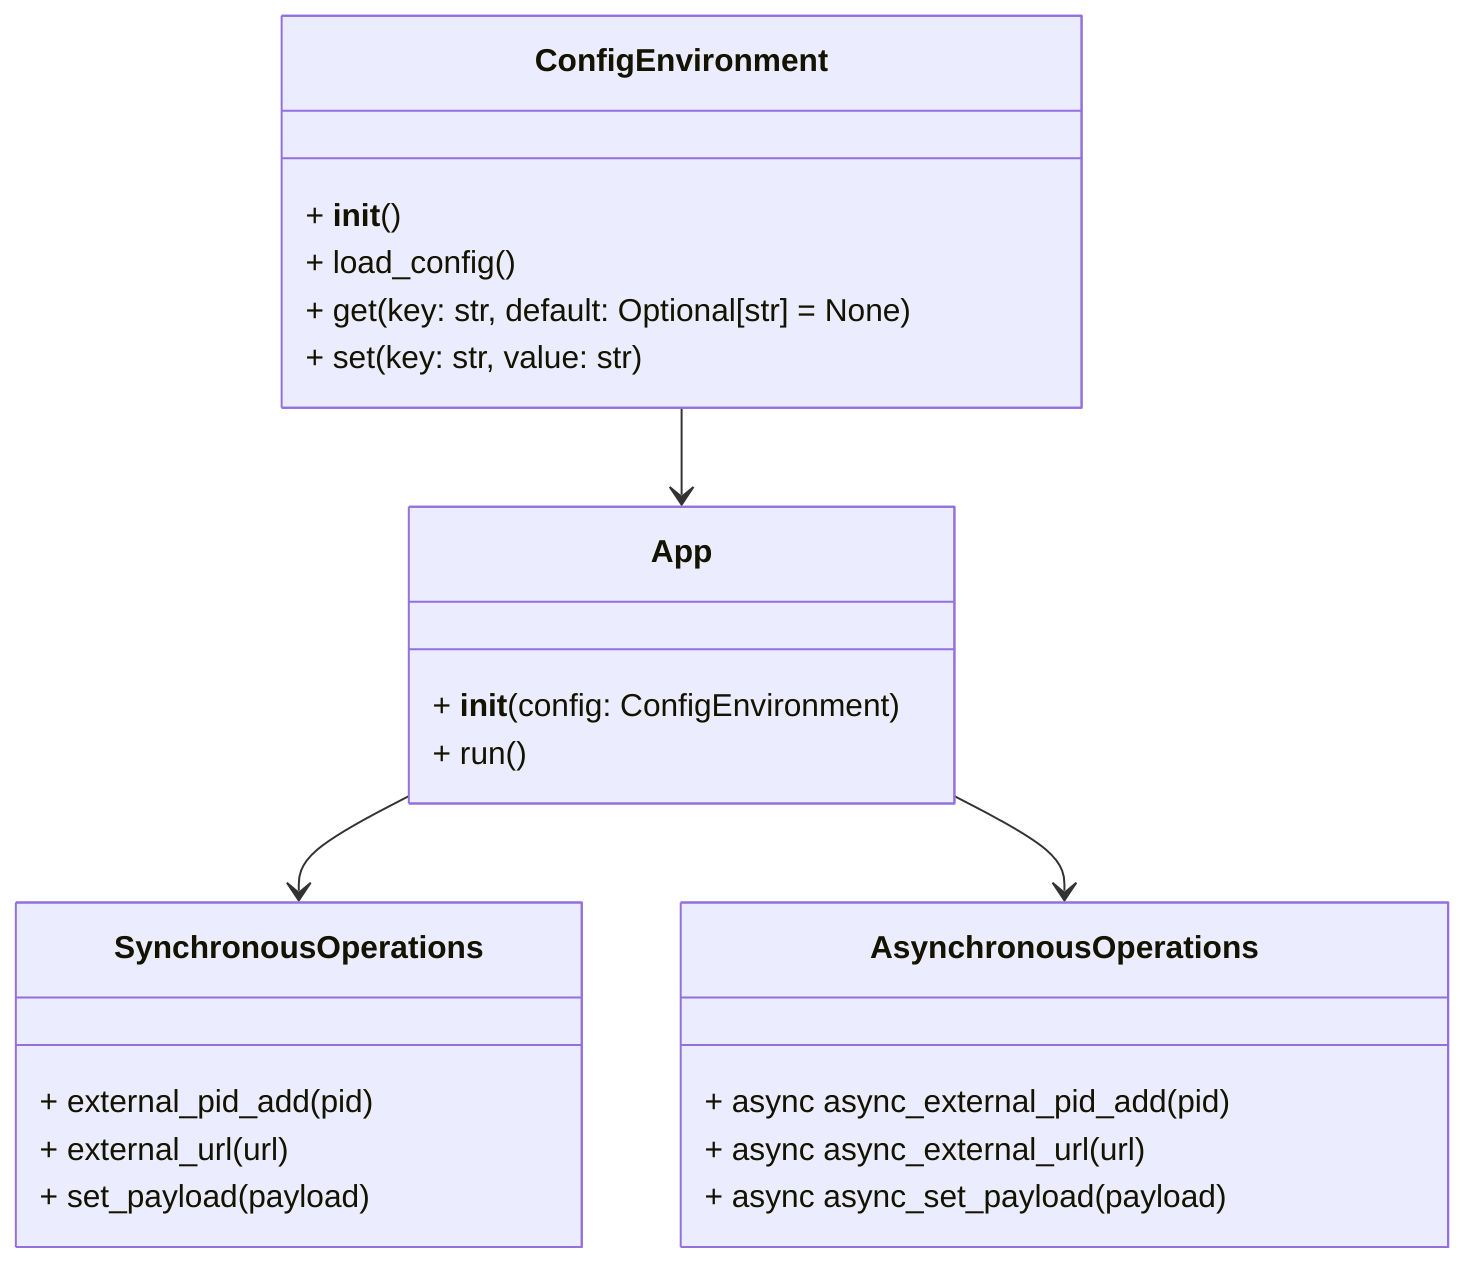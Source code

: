 classDiagram
    class ConfigEnvironment {
        + __init__()
        + load_config()
        + get(key: str, default: Optional[str] = None)
        + set(key: str, value: str)
    }

    class App {
        + __init__(config: ConfigEnvironment)
        + run()
    }

    class SynchronousOperations {
        + external_pid_add(pid)
        + external_url(url)
        + set_payload(payload)
    }

    class AsynchronousOperations {
        + async async_external_pid_add(pid)
        + async async_external_url(url)
        + async async_set_payload(payload)
    }

    ConfigEnvironment --> App
    App --> SynchronousOperations
    App --> AsynchronousOperations